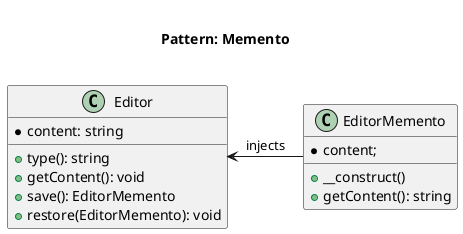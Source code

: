 @startuml
    Title <size:20>\nPattern: Memento\n

    class EditorMemento {
        * content;
        + __construct()
        + getContent(): string
    }

    class Editor {
        * content: string
        + type(): string
        + getContent(): void
        + save(): EditorMemento
        + restore(EditorMemento): void
    }

    EditorMemento -left-> Editor: injects
@enduml